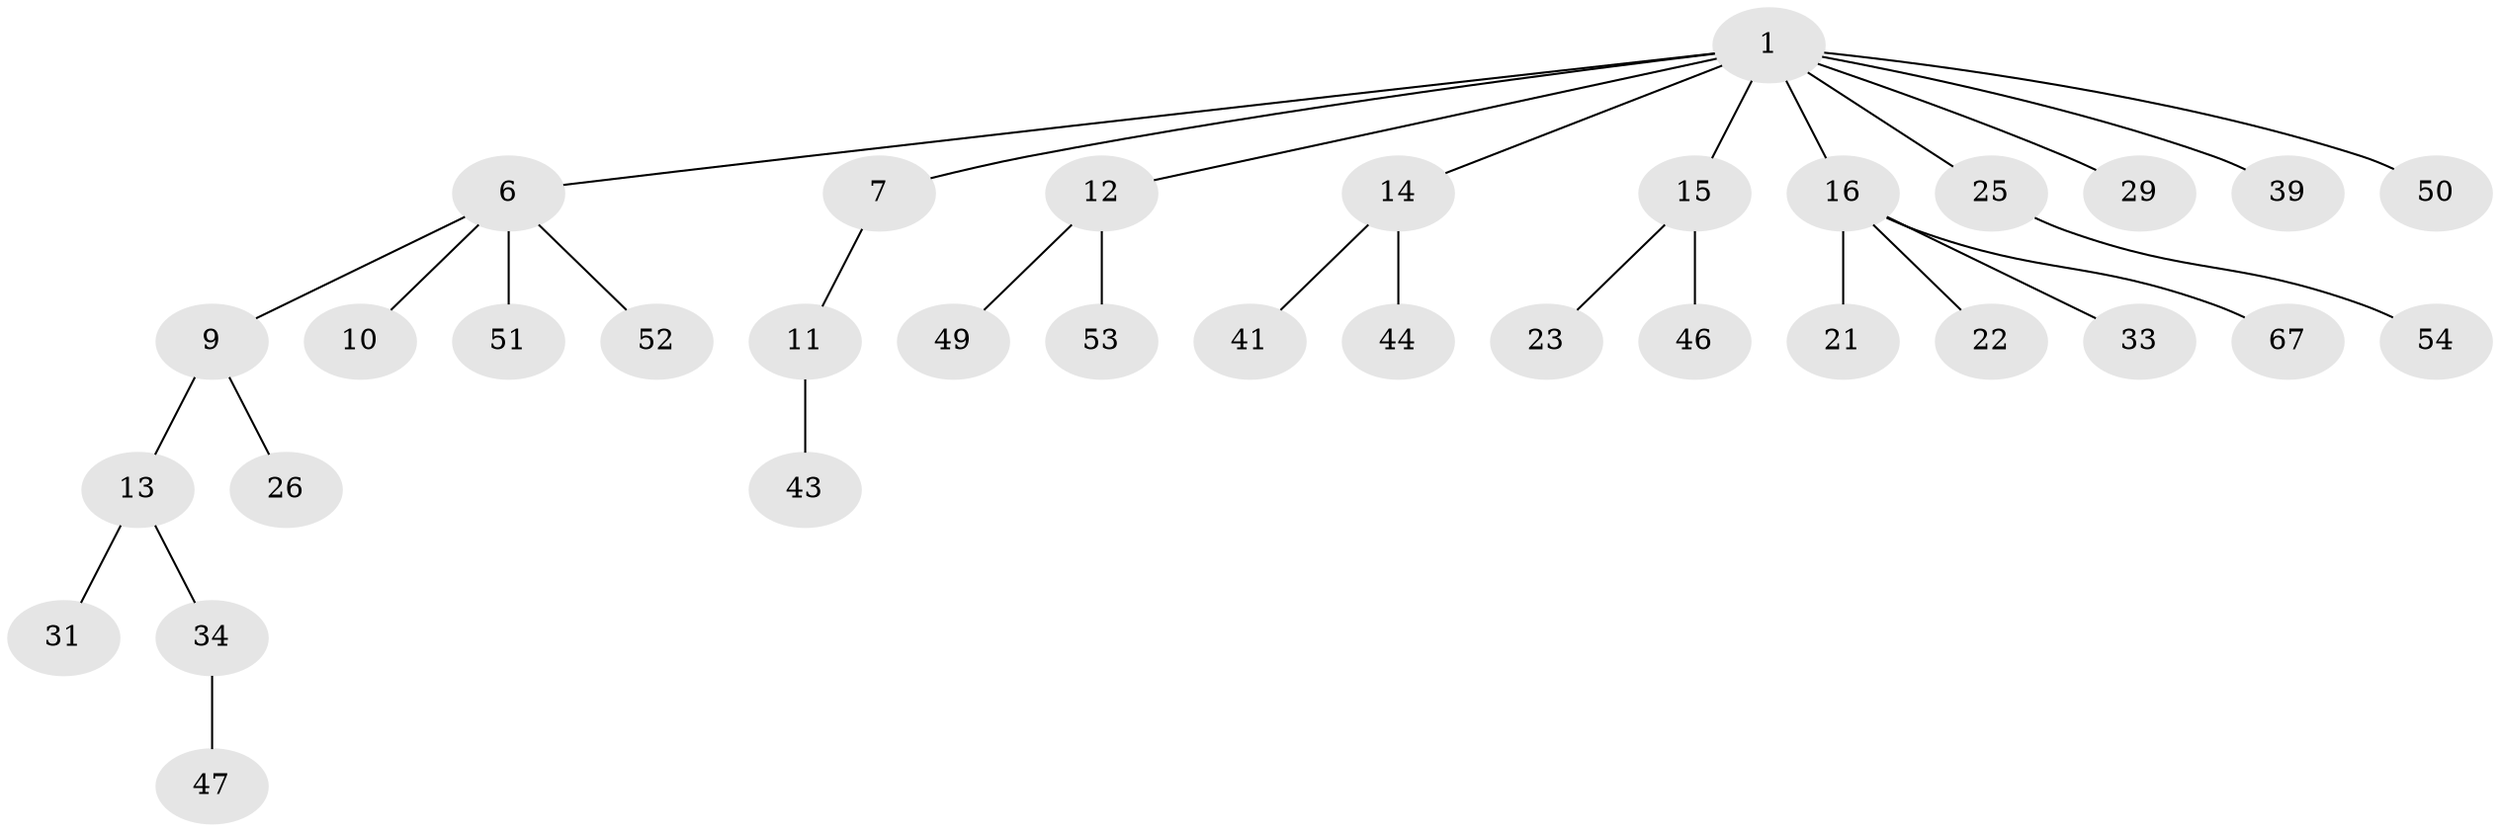 // original degree distribution, {5: 0.08333333333333333, 2: 0.2619047619047619, 4: 0.07142857142857142, 3: 0.08333333333333333, 1: 0.5}
// Generated by graph-tools (version 1.1) at 2025/19/03/04/25 18:19:09]
// undirected, 33 vertices, 32 edges
graph export_dot {
graph [start="1"]
  node [color=gray90,style=filled];
  1 [super="+2+3"];
  6;
  7 [super="+27+36"];
  9 [super="+42+66"];
  10 [super="+30"];
  11;
  12 [super="+28+20"];
  13 [super="+17"];
  14 [super="+24+73+62"];
  15 [super="+18"];
  16 [super="+19+72"];
  21;
  22;
  23;
  25 [super="+32"];
  26 [super="+37"];
  29 [super="+79"];
  31 [super="+48+64+45"];
  33;
  34 [super="+70+57+40"];
  39 [super="+82"];
  41;
  43;
  44 [super="+61"];
  46;
  47;
  49;
  50 [super="+78"];
  51;
  52 [super="+84"];
  53;
  54;
  67;
  1 -- 14;
  1 -- 25;
  1 -- 39;
  1 -- 50;
  1 -- 16;
  1 -- 6;
  1 -- 7;
  1 -- 12;
  1 -- 29;
  1 -- 15;
  6 -- 9;
  6 -- 10;
  6 -- 51;
  6 -- 52;
  7 -- 11;
  9 -- 13;
  9 -- 26;
  11 -- 43;
  12 -- 53;
  12 -- 49;
  13 -- 34;
  13 -- 31;
  14 -- 41;
  14 -- 44;
  15 -- 46;
  15 -- 23;
  16 -- 33;
  16 -- 67;
  16 -- 21;
  16 -- 22;
  25 -- 54;
  34 -- 47;
}
